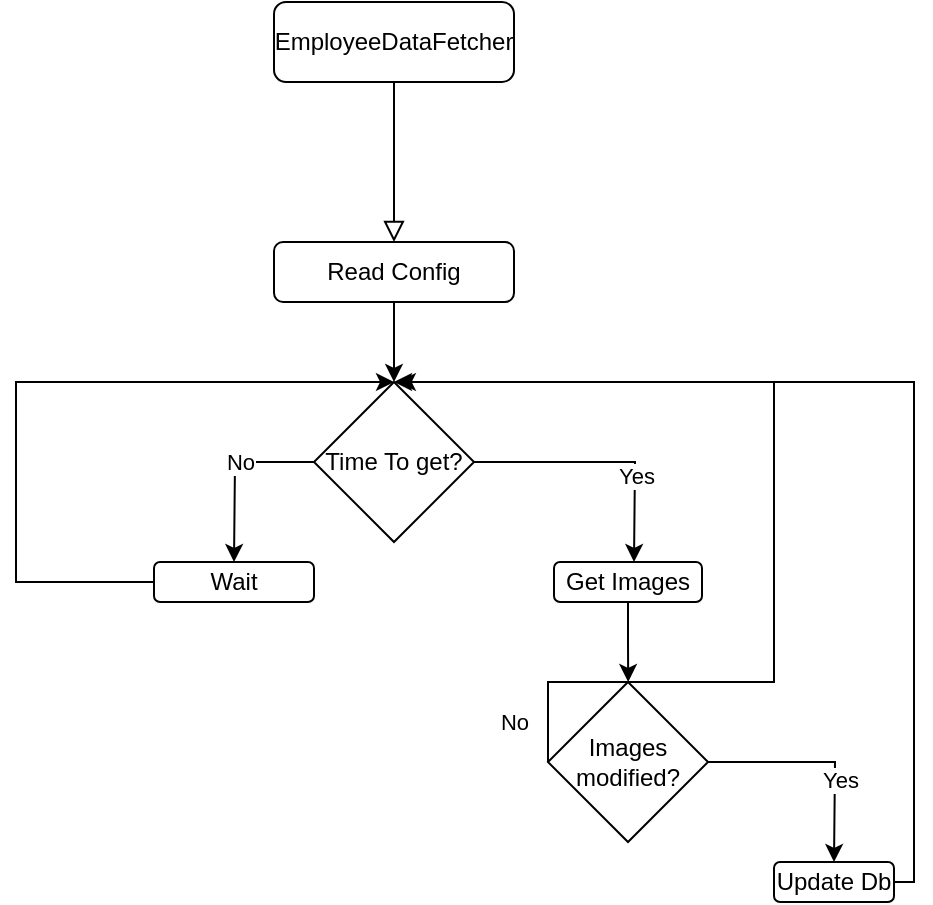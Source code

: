 <mxfile version="22.1.18" type="github">
  <diagram id="C5RBs43oDa-KdzZeNtuy" name="Page-1">
    <mxGraphModel dx="543" dy="521" grid="1" gridSize="10" guides="1" tooltips="1" connect="1" arrows="1" fold="1" page="1" pageScale="1" pageWidth="827" pageHeight="1169" math="0" shadow="0">
      <root>
        <mxCell id="WIyWlLk6GJQsqaUBKTNV-0" />
        <mxCell id="WIyWlLk6GJQsqaUBKTNV-1" parent="WIyWlLk6GJQsqaUBKTNV-0" />
        <mxCell id="WIyWlLk6GJQsqaUBKTNV-2" value="" style="rounded=0;html=1;jettySize=auto;orthogonalLoop=1;fontSize=11;endArrow=block;endFill=0;endSize=8;strokeWidth=1;shadow=0;labelBackgroundColor=none;edgeStyle=orthogonalEdgeStyle;" parent="WIyWlLk6GJQsqaUBKTNV-1" source="WIyWlLk6GJQsqaUBKTNV-3" edge="1">
          <mxGeometry relative="1" as="geometry">
            <mxPoint x="280" y="200" as="targetPoint" />
          </mxGeometry>
        </mxCell>
        <mxCell id="WIyWlLk6GJQsqaUBKTNV-3" value="EmployeeDataFetcher" style="rounded=1;whiteSpace=wrap;html=1;fontSize=12;glass=0;strokeWidth=1;shadow=0;" parent="WIyWlLk6GJQsqaUBKTNV-1" vertex="1">
          <mxGeometry x="220" y="80" width="120" height="40" as="geometry" />
        </mxCell>
        <mxCell id="MfGb60g8dlHTMGWCJdFX-2" style="edgeStyle=orthogonalEdgeStyle;rounded=0;orthogonalLoop=1;jettySize=auto;html=1;" edge="1" parent="WIyWlLk6GJQsqaUBKTNV-1" source="MfGb60g8dlHTMGWCJdFX-1">
          <mxGeometry relative="1" as="geometry">
            <mxPoint x="280" y="270" as="targetPoint" />
          </mxGeometry>
        </mxCell>
        <mxCell id="MfGb60g8dlHTMGWCJdFX-1" value="Read Config" style="rounded=1;whiteSpace=wrap;html=1;" vertex="1" parent="WIyWlLk6GJQsqaUBKTNV-1">
          <mxGeometry x="220" y="200" width="120" height="30" as="geometry" />
        </mxCell>
        <mxCell id="MfGb60g8dlHTMGWCJdFX-4" style="edgeStyle=orthogonalEdgeStyle;rounded=0;orthogonalLoop=1;jettySize=auto;html=1;" edge="1" parent="WIyWlLk6GJQsqaUBKTNV-1" source="MfGb60g8dlHTMGWCJdFX-3">
          <mxGeometry relative="1" as="geometry">
            <mxPoint x="200" y="360" as="targetPoint" />
          </mxGeometry>
        </mxCell>
        <mxCell id="MfGb60g8dlHTMGWCJdFX-5" value="No" style="edgeLabel;html=1;align=center;verticalAlign=middle;resizable=0;points=[];" vertex="1" connectable="0" parent="MfGb60g8dlHTMGWCJdFX-4">
          <mxGeometry x="-0.173" relative="1" as="geometry">
            <mxPoint as="offset" />
          </mxGeometry>
        </mxCell>
        <mxCell id="MfGb60g8dlHTMGWCJdFX-8" style="edgeStyle=orthogonalEdgeStyle;rounded=0;orthogonalLoop=1;jettySize=auto;html=1;" edge="1" parent="WIyWlLk6GJQsqaUBKTNV-1" source="MfGb60g8dlHTMGWCJdFX-3">
          <mxGeometry relative="1" as="geometry">
            <mxPoint x="400" y="360" as="targetPoint" />
          </mxGeometry>
        </mxCell>
        <mxCell id="MfGb60g8dlHTMGWCJdFX-9" value="Yes" style="edgeLabel;html=1;align=center;verticalAlign=middle;resizable=0;points=[];" vertex="1" connectable="0" parent="MfGb60g8dlHTMGWCJdFX-8">
          <mxGeometry x="0.339" relative="1" as="geometry">
            <mxPoint as="offset" />
          </mxGeometry>
        </mxCell>
        <mxCell id="MfGb60g8dlHTMGWCJdFX-3" value="Time To get?" style="rhombus;whiteSpace=wrap;html=1;" vertex="1" parent="WIyWlLk6GJQsqaUBKTNV-1">
          <mxGeometry x="240" y="270" width="80" height="80" as="geometry" />
        </mxCell>
        <mxCell id="MfGb60g8dlHTMGWCJdFX-7" style="edgeStyle=orthogonalEdgeStyle;rounded=0;orthogonalLoop=1;jettySize=auto;html=1;entryX=0.5;entryY=0;entryDx=0;entryDy=0;" edge="1" parent="WIyWlLk6GJQsqaUBKTNV-1" source="MfGb60g8dlHTMGWCJdFX-6" target="MfGb60g8dlHTMGWCJdFX-3">
          <mxGeometry relative="1" as="geometry">
            <mxPoint x="270" y="260" as="targetPoint" />
            <Array as="points">
              <mxPoint x="91" y="370" />
              <mxPoint x="91" y="270" />
            </Array>
          </mxGeometry>
        </mxCell>
        <mxCell id="MfGb60g8dlHTMGWCJdFX-6" value="Wait" style="rounded=1;whiteSpace=wrap;html=1;" vertex="1" parent="WIyWlLk6GJQsqaUBKTNV-1">
          <mxGeometry x="160" y="360" width="80" height="20" as="geometry" />
        </mxCell>
        <mxCell id="MfGb60g8dlHTMGWCJdFX-11" style="edgeStyle=orthogonalEdgeStyle;rounded=0;orthogonalLoop=1;jettySize=auto;html=1;" edge="1" parent="WIyWlLk6GJQsqaUBKTNV-1" source="MfGb60g8dlHTMGWCJdFX-10">
          <mxGeometry relative="1" as="geometry">
            <mxPoint x="397.1" y="420" as="targetPoint" />
          </mxGeometry>
        </mxCell>
        <mxCell id="MfGb60g8dlHTMGWCJdFX-10" value="Get Images" style="rounded=1;whiteSpace=wrap;html=1;" vertex="1" parent="WIyWlLk6GJQsqaUBKTNV-1">
          <mxGeometry x="360" y="360" width="74" height="20" as="geometry" />
        </mxCell>
        <mxCell id="MfGb60g8dlHTMGWCJdFX-14" style="edgeStyle=orthogonalEdgeStyle;rounded=0;orthogonalLoop=1;jettySize=auto;html=1;" edge="1" parent="WIyWlLk6GJQsqaUBKTNV-1" source="MfGb60g8dlHTMGWCJdFX-13">
          <mxGeometry relative="1" as="geometry">
            <mxPoint x="500" y="510" as="targetPoint" />
          </mxGeometry>
        </mxCell>
        <mxCell id="MfGb60g8dlHTMGWCJdFX-15" value="Yes" style="edgeLabel;html=1;align=center;verticalAlign=middle;resizable=0;points=[];" vertex="1" connectable="0" parent="MfGb60g8dlHTMGWCJdFX-14">
          <mxGeometry x="0.277" y="2" relative="1" as="geometry">
            <mxPoint as="offset" />
          </mxGeometry>
        </mxCell>
        <mxCell id="MfGb60g8dlHTMGWCJdFX-18" style="edgeStyle=orthogonalEdgeStyle;rounded=0;orthogonalLoop=1;jettySize=auto;html=1;exitX=0;exitY=0.5;exitDx=0;exitDy=0;" edge="1" parent="WIyWlLk6GJQsqaUBKTNV-1" source="MfGb60g8dlHTMGWCJdFX-13">
          <mxGeometry relative="1" as="geometry">
            <mxPoint x="281.905" y="270" as="targetPoint" />
            <Array as="points">
              <mxPoint x="357" y="420" />
              <mxPoint x="470" y="420" />
              <mxPoint x="470" y="270" />
            </Array>
          </mxGeometry>
        </mxCell>
        <mxCell id="MfGb60g8dlHTMGWCJdFX-19" value="No" style="edgeLabel;html=1;align=center;verticalAlign=middle;resizable=0;points=[];" vertex="1" connectable="0" parent="MfGb60g8dlHTMGWCJdFX-18">
          <mxGeometry x="-0.529" y="1" relative="1" as="geometry">
            <mxPoint x="-93" y="21" as="offset" />
          </mxGeometry>
        </mxCell>
        <mxCell id="MfGb60g8dlHTMGWCJdFX-13" value="Images modified?" style="rhombus;whiteSpace=wrap;html=1;" vertex="1" parent="WIyWlLk6GJQsqaUBKTNV-1">
          <mxGeometry x="357" y="420" width="80" height="80" as="geometry" />
        </mxCell>
        <mxCell id="MfGb60g8dlHTMGWCJdFX-17" style="edgeStyle=orthogonalEdgeStyle;rounded=0;orthogonalLoop=1;jettySize=auto;html=1;entryX=0.5;entryY=0;entryDx=0;entryDy=0;" edge="1" parent="WIyWlLk6GJQsqaUBKTNV-1" source="MfGb60g8dlHTMGWCJdFX-16" target="MfGb60g8dlHTMGWCJdFX-3">
          <mxGeometry relative="1" as="geometry">
            <mxPoint x="560" y="320" as="targetPoint" />
            <Array as="points">
              <mxPoint x="540" y="520" />
              <mxPoint x="540" y="270" />
            </Array>
          </mxGeometry>
        </mxCell>
        <mxCell id="MfGb60g8dlHTMGWCJdFX-16" value="Update Db" style="rounded=1;whiteSpace=wrap;html=1;" vertex="1" parent="WIyWlLk6GJQsqaUBKTNV-1">
          <mxGeometry x="470" y="510" width="60" height="20" as="geometry" />
        </mxCell>
      </root>
    </mxGraphModel>
  </diagram>
</mxfile>
